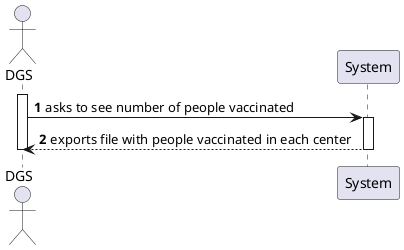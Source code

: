 @startuml US006_SSD
'https://plantuml.com/sequence-diagram
autonumber

actor "DGS" as DGS
activate DGS
DGS -> System : asks to see number of people vaccinated
activate System
System --> DGS : exports file with people vaccinated in each center

deactivate System
deactivate DGS

@enduml